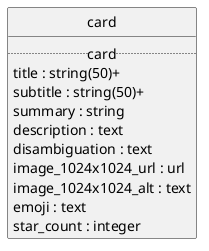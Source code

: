 @startuml uml
skinparam monochrome true
skinparam linetype ortho
hide circle

entity card {
  .. card ..
  title : string(50)+
  subtitle : string(50)+
  summary : string
  description : text
  disambiguation : text
  image_1024x1024_url : url
  image_1024x1024_alt : text
  emoji : text
  star_count : integer
}

@enduml
